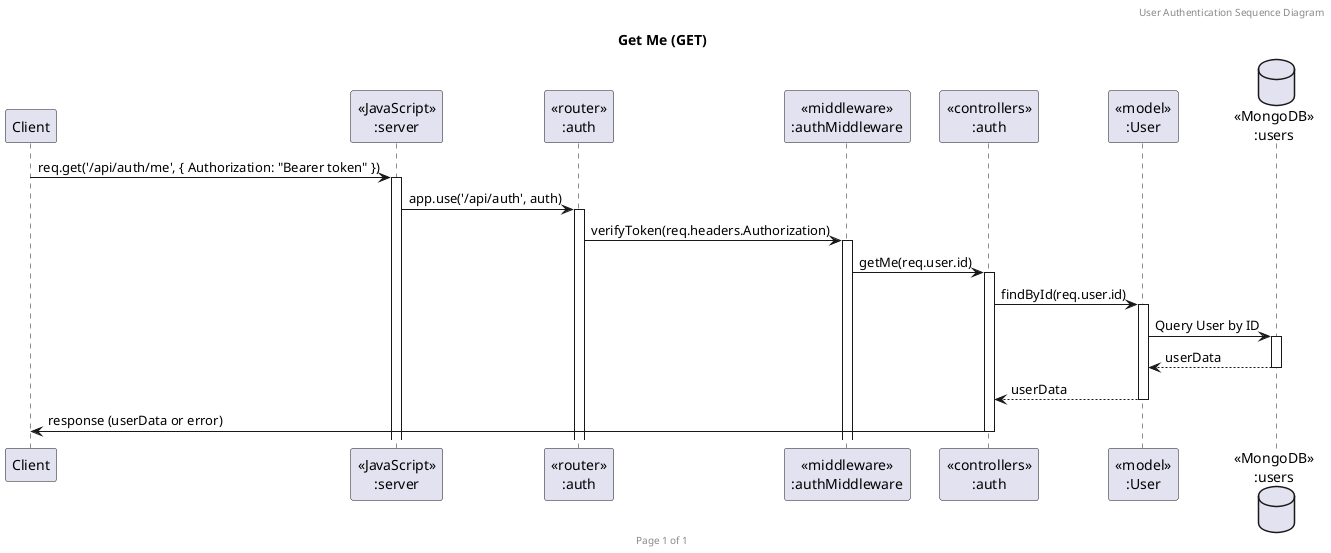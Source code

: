@startuml Get Me (GET)

header User Authentication Sequence Diagram
footer Page %page% of %lastpage%
title "Get Me (GET)"

participant "Client" as client
participant "<<JavaScript>>\n:server" as server
participant "<<router>>\n:auth" as routerAuth
participant "<<middleware>>\n:authMiddleware" as authMiddleware
participant "<<controllers>>\n:auth" as controllersAuth
participant "<<model>>\n:User" as modelUser
database "<<MongoDB>>\n:users" as UsersDatabase

client->server ++: req.get('/api/auth/me', { Authorization: "Bearer token" })
server->routerAuth ++: app.use('/api/auth', auth)
routerAuth -> authMiddleware ++: verifyToken(req.headers.Authorization)
authMiddleware -> controllersAuth ++: getMe(req.user.id)
controllersAuth -> modelUser ++: findById(req.user.id)
modelUser -> UsersDatabase ++: Query User by ID
UsersDatabase --> modelUser --: userData
modelUser --> controllersAuth --: userData
controllersAuth -> client --: response (userData or error)

@enduml